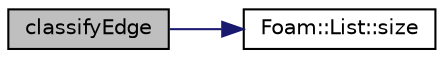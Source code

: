 digraph "classifyEdge"
{
  bgcolor="transparent";
  edge [fontname="Helvetica",fontsize="10",labelfontname="Helvetica",labelfontsize="10"];
  node [fontname="Helvetica",fontsize="10",shape=record];
  rankdir="LR";
  Node1570 [label="classifyEdge",height=0.2,width=0.4,color="black", fillcolor="grey75", style="filled", fontcolor="black"];
  Node1570 -> Node1571 [color="midnightblue",fontsize="10",style="solid",fontname="Helvetica"];
  Node1571 [label="Foam::List::size",height=0.2,width=0.4,color="black",URL="$a26833.html#a8a5f6fa29bd4b500caf186f60245b384",tooltip="Override size to be inconsistent with allocated storage. "];
}
